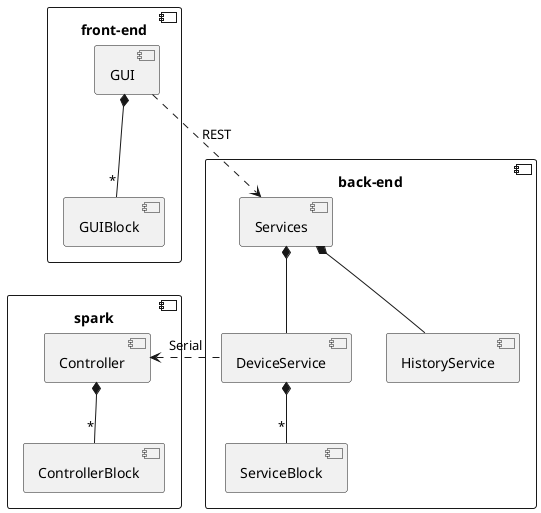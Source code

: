 @startuml Brewblox object relations

component front-end {
    component GUI
    component GUIBlock
}

component back-end {
    component Services
    component DeviceService
    component ServiceBlock
    component HistoryService
}

component spark {
    component Controller
    component ControllerBlock
}

GUI *-- "*" GUIBlock

GUI ..> Services : REST

Services *-- HistoryService
Services *-- DeviceService

DeviceService .left.> Controller : Serial
DeviceService *-- "*" ServiceBlock

Controller *-- "*" ControllerBlock

@enduml